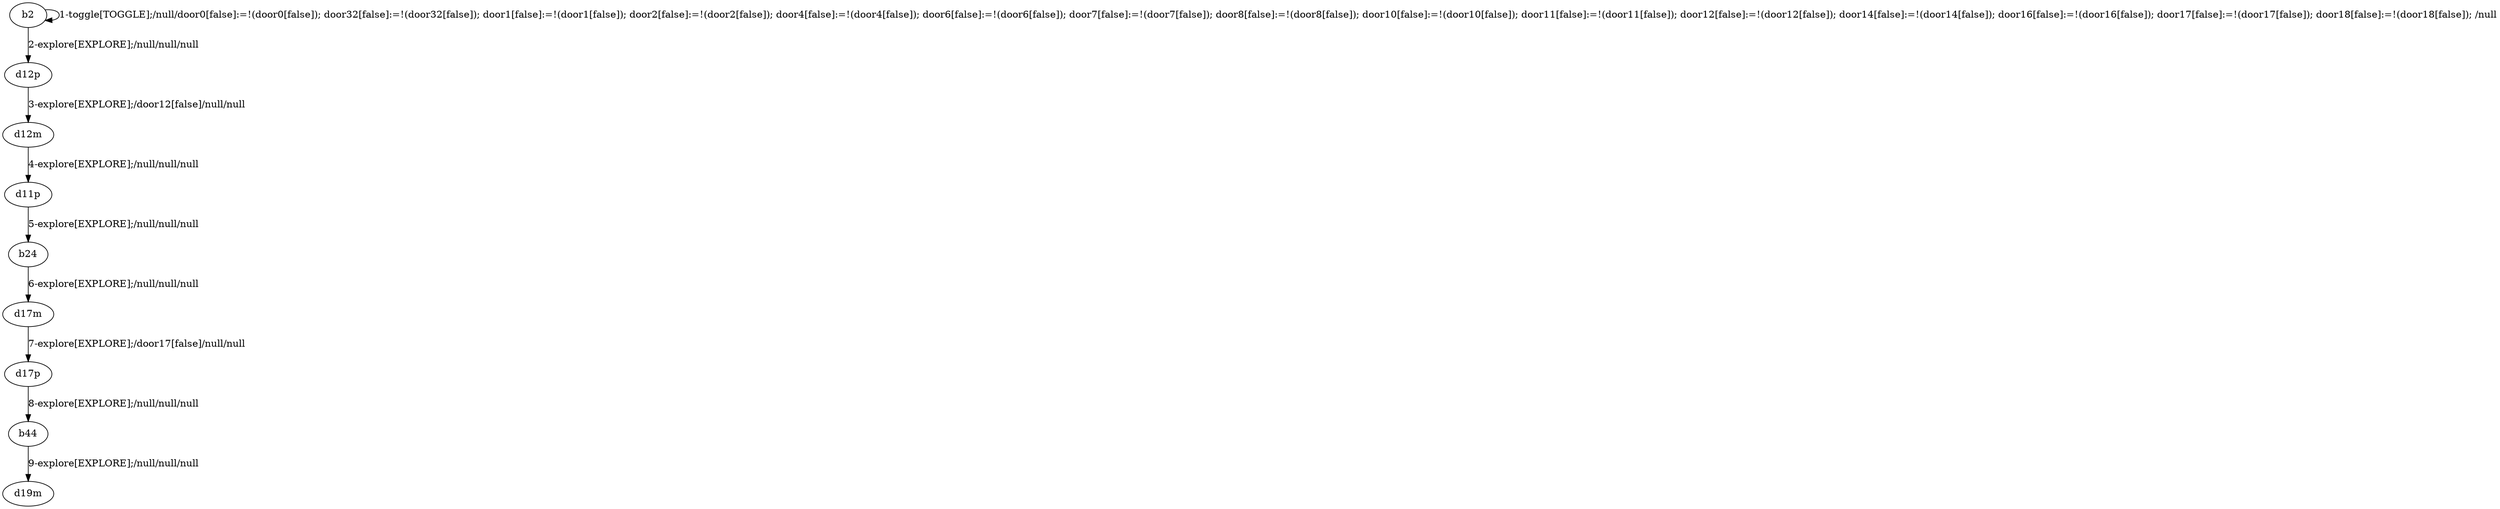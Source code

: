 # Total number of goals covered by this test: 2
# d11p --> b24
# b24 --> d17m

digraph g {
"b2" -> "b2" [label = "1-toggle[TOGGLE];/null/door0[false]:=!(door0[false]); door32[false]:=!(door32[false]); door1[false]:=!(door1[false]); door2[false]:=!(door2[false]); door4[false]:=!(door4[false]); door6[false]:=!(door6[false]); door7[false]:=!(door7[false]); door8[false]:=!(door8[false]); door10[false]:=!(door10[false]); door11[false]:=!(door11[false]); door12[false]:=!(door12[false]); door14[false]:=!(door14[false]); door16[false]:=!(door16[false]); door17[false]:=!(door17[false]); door18[false]:=!(door18[false]); /null"];
"b2" -> "d12p" [label = "2-explore[EXPLORE];/null/null/null"];
"d12p" -> "d12m" [label = "3-explore[EXPLORE];/door12[false]/null/null"];
"d12m" -> "d11p" [label = "4-explore[EXPLORE];/null/null/null"];
"d11p" -> "b24" [label = "5-explore[EXPLORE];/null/null/null"];
"b24" -> "d17m" [label = "6-explore[EXPLORE];/null/null/null"];
"d17m" -> "d17p" [label = "7-explore[EXPLORE];/door17[false]/null/null"];
"d17p" -> "b44" [label = "8-explore[EXPLORE];/null/null/null"];
"b44" -> "d19m" [label = "9-explore[EXPLORE];/null/null/null"];
}